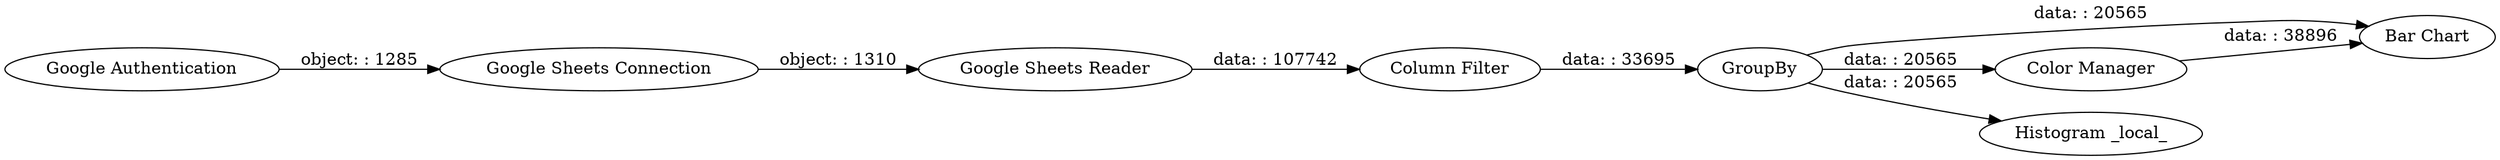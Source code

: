 digraph {
	"-8218970620972610_7" [label="Bar Chart"]
	"-8218970620972610_1" [label="Google Authentication"]
	"-8218970620972610_8" [label="Color Manager"]
	"-8218970620972610_3" [label="Google Sheets Connection"]
	"-8218970620972610_5" [label="Column Filter"]
	"-8218970620972610_6" [label=GroupBy]
	"-8218970620972610_2" [label="Google Sheets Reader"]
	"-8218970620972610_9" [label="Histogram _local_"]
	"-8218970620972610_6" -> "-8218970620972610_8" [label="data: : 20565"]
	"-8218970620972610_3" -> "-8218970620972610_2" [label="object: : 1310"]
	"-8218970620972610_1" -> "-8218970620972610_3" [label="object: : 1285"]
	"-8218970620972610_6" -> "-8218970620972610_9" [label="data: : 20565"]
	"-8218970620972610_2" -> "-8218970620972610_5" [label="data: : 107742"]
	"-8218970620972610_5" -> "-8218970620972610_6" [label="data: : 33695"]
	"-8218970620972610_8" -> "-8218970620972610_7" [label="data: : 38896"]
	"-8218970620972610_6" -> "-8218970620972610_7" [label="data: : 20565"]
	rankdir=LR
}
